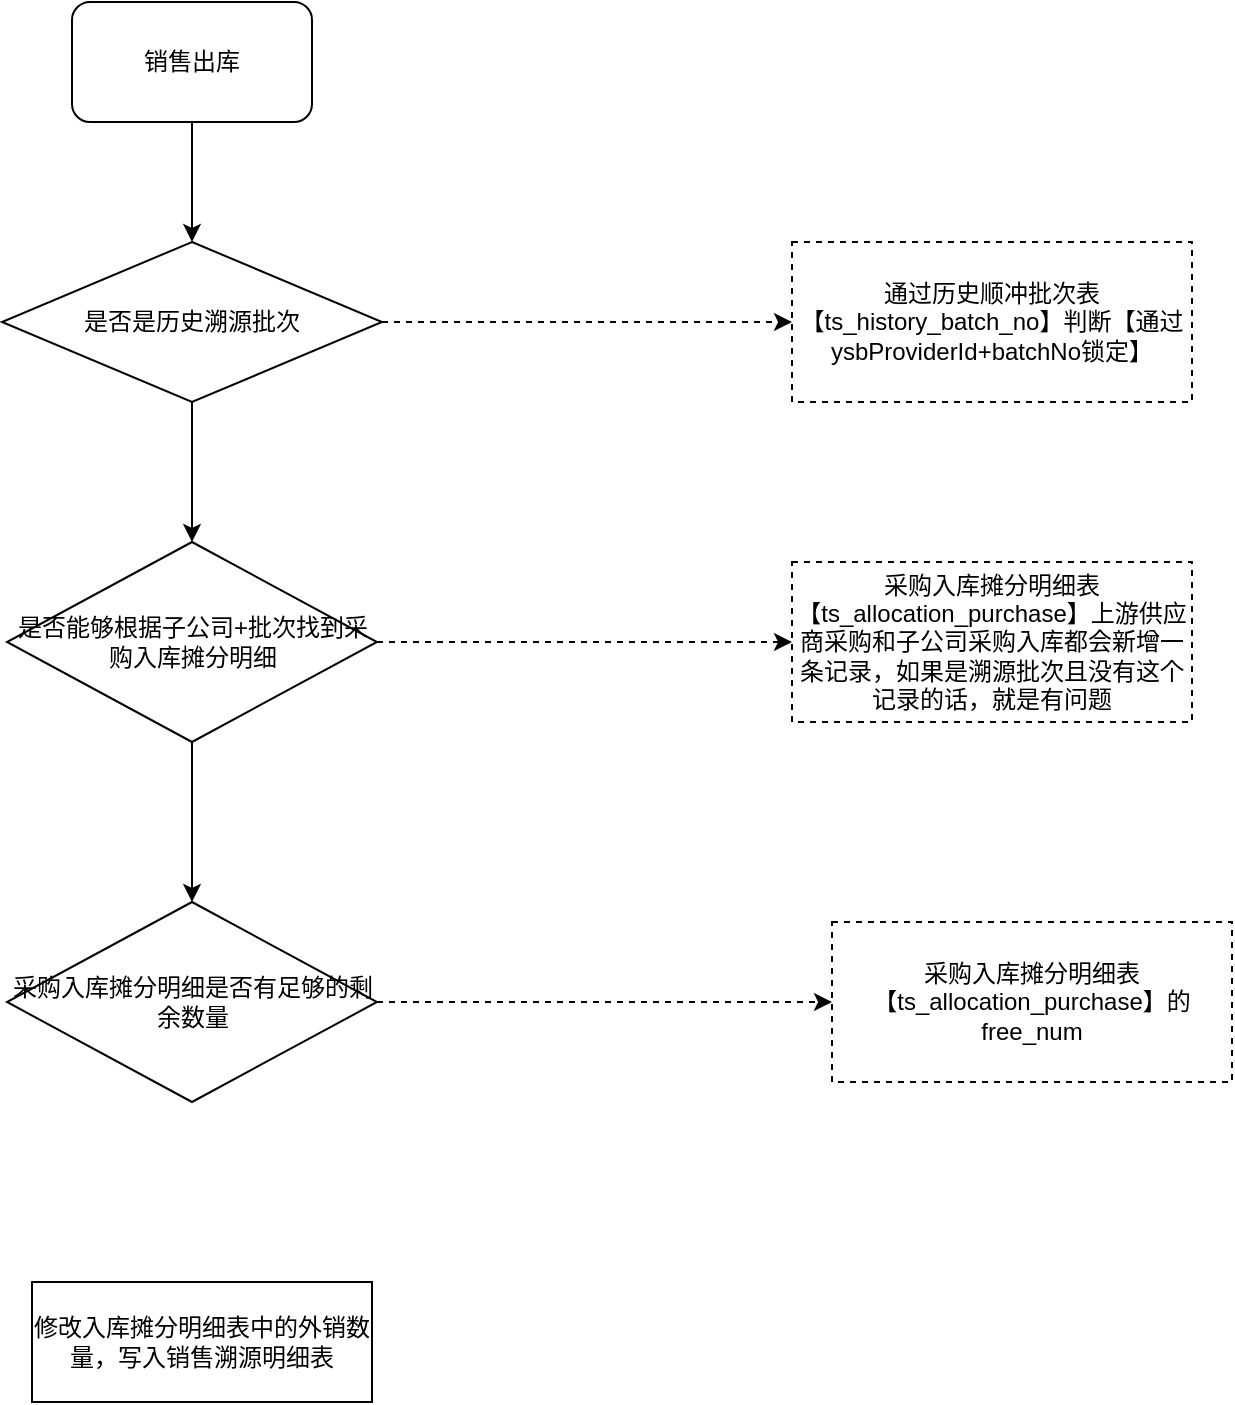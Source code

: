 <mxfile version="14.9.8" type="github">
  <diagram id="9YCllT6J75fHZdyW30Lp" name="Page-1">
    <mxGraphModel dx="1422" dy="762" grid="1" gridSize="10" guides="1" tooltips="1" connect="1" arrows="1" fold="1" page="1" pageScale="1" pageWidth="827" pageHeight="1169" math="0" shadow="0">
      <root>
        <mxCell id="0" />
        <mxCell id="1" parent="0" />
        <mxCell id="Qt3AQ6tV6oZPRFGrHNIX-4" style="edgeStyle=orthogonalEdgeStyle;rounded=0;orthogonalLoop=1;jettySize=auto;html=1;" edge="1" parent="1" source="Qt3AQ6tV6oZPRFGrHNIX-2" target="Qt3AQ6tV6oZPRFGrHNIX-3">
          <mxGeometry relative="1" as="geometry" />
        </mxCell>
        <mxCell id="Qt3AQ6tV6oZPRFGrHNIX-2" value="销售出库" style="rounded=1;whiteSpace=wrap;html=1;" vertex="1" parent="1">
          <mxGeometry x="210" y="60" width="120" height="60" as="geometry" />
        </mxCell>
        <mxCell id="Qt3AQ6tV6oZPRFGrHNIX-6" style="edgeStyle=orthogonalEdgeStyle;rounded=0;orthogonalLoop=1;jettySize=auto;html=1;dashed=1;" edge="1" parent="1" source="Qt3AQ6tV6oZPRFGrHNIX-3" target="Qt3AQ6tV6oZPRFGrHNIX-5">
          <mxGeometry relative="1" as="geometry" />
        </mxCell>
        <mxCell id="Qt3AQ6tV6oZPRFGrHNIX-13" style="edgeStyle=orthogonalEdgeStyle;rounded=0;orthogonalLoop=1;jettySize=auto;html=1;" edge="1" parent="1" source="Qt3AQ6tV6oZPRFGrHNIX-3" target="Qt3AQ6tV6oZPRFGrHNIX-8">
          <mxGeometry relative="1" as="geometry" />
        </mxCell>
        <mxCell id="Qt3AQ6tV6oZPRFGrHNIX-3" value="是否是历史溯源批次" style="rhombus;whiteSpace=wrap;html=1;" vertex="1" parent="1">
          <mxGeometry x="175" y="180" width="190" height="80" as="geometry" />
        </mxCell>
        <mxCell id="Qt3AQ6tV6oZPRFGrHNIX-5" value="通过历史顺冲批次表判断【通过ysbProviderId+batchNo锁定】" style="rounded=0;whiteSpace=wrap;html=1;dashed=1;" vertex="1" parent="1">
          <mxGeometry x="570" y="180" width="200" height="80" as="geometry" />
        </mxCell>
        <mxCell id="Qt3AQ6tV6oZPRFGrHNIX-11" style="edgeStyle=orthogonalEdgeStyle;rounded=0;orthogonalLoop=1;jettySize=auto;html=1;entryX=0;entryY=0.5;entryDx=0;entryDy=0;dashed=1;" edge="1" parent="1" source="Qt3AQ6tV6oZPRFGrHNIX-8" target="Qt3AQ6tV6oZPRFGrHNIX-10">
          <mxGeometry relative="1" as="geometry" />
        </mxCell>
        <mxCell id="Qt3AQ6tV6oZPRFGrHNIX-21" style="edgeStyle=orthogonalEdgeStyle;rounded=0;orthogonalLoop=1;jettySize=auto;html=1;" edge="1" parent="1" source="Qt3AQ6tV6oZPRFGrHNIX-8" target="Qt3AQ6tV6oZPRFGrHNIX-14">
          <mxGeometry relative="1" as="geometry" />
        </mxCell>
        <mxCell id="Qt3AQ6tV6oZPRFGrHNIX-8" value="是否能够根据子公司+批次找到采购入库摊分明细" style="rhombus;whiteSpace=wrap;html=1;" vertex="1" parent="1">
          <mxGeometry x="177.5" y="330" width="185" height="100" as="geometry" />
        </mxCell>
        <mxCell id="Qt3AQ6tV6oZPRFGrHNIX-9" value="通过历史顺冲批次表【ts_history_batch_no】判断【通过ysbProviderId+batchNo锁定】" style="rounded=0;whiteSpace=wrap;html=1;dashed=1;" vertex="1" parent="1">
          <mxGeometry x="570" y="180" width="200" height="80" as="geometry" />
        </mxCell>
        <mxCell id="Qt3AQ6tV6oZPRFGrHNIX-10" value="采购入库摊分明细表【ts_allocation_purchase】上游供应商采购和子公司采购入库都会新增一条记录，如果是溯源批次且没有这个记录的话，就是有问题" style="rounded=0;whiteSpace=wrap;html=1;dashed=1;" vertex="1" parent="1">
          <mxGeometry x="570" y="340" width="200" height="80" as="geometry" />
        </mxCell>
        <mxCell id="Qt3AQ6tV6oZPRFGrHNIX-18" style="edgeStyle=orthogonalEdgeStyle;rounded=0;orthogonalLoop=1;jettySize=auto;html=1;entryX=0;entryY=0.5;entryDx=0;entryDy=0;dashed=1;" edge="1" parent="1" source="Qt3AQ6tV6oZPRFGrHNIX-14" target="Qt3AQ6tV6oZPRFGrHNIX-15">
          <mxGeometry relative="1" as="geometry" />
        </mxCell>
        <mxCell id="Qt3AQ6tV6oZPRFGrHNIX-14" value="采购入库摊分明细是否有足够的剩余数量" style="rhombus;whiteSpace=wrap;html=1;" vertex="1" parent="1">
          <mxGeometry x="177.5" y="510" width="185" height="100" as="geometry" />
        </mxCell>
        <mxCell id="Qt3AQ6tV6oZPRFGrHNIX-15" value="采购入库摊分明细表【ts_allocation_purchase】的free_num" style="rounded=0;whiteSpace=wrap;html=1;dashed=1;" vertex="1" parent="1">
          <mxGeometry x="590" y="520" width="200" height="80" as="geometry" />
        </mxCell>
        <mxCell id="Qt3AQ6tV6oZPRFGrHNIX-23" value="修改入库摊分明细表中的外销数量，写入销售溯源明细表" style="rounded=0;whiteSpace=wrap;html=1;" vertex="1" parent="1">
          <mxGeometry x="190" y="700" width="170" height="60" as="geometry" />
        </mxCell>
      </root>
    </mxGraphModel>
  </diagram>
</mxfile>
